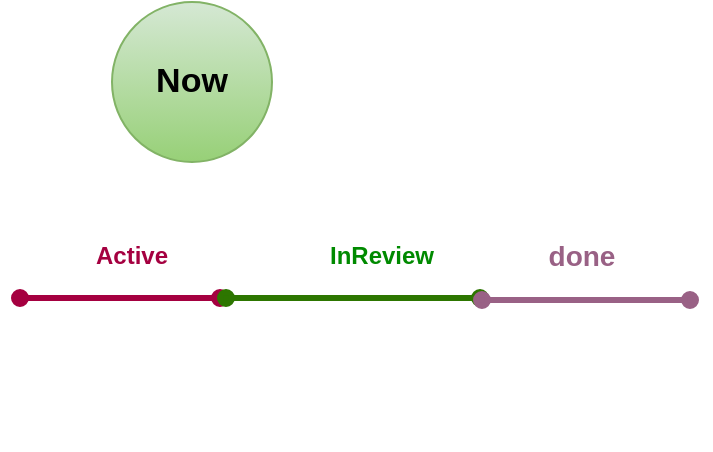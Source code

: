 <mxfile>
    <diagram id="7osAbh5x-pbGyy5FW9Ut" name="Page-1">
        <mxGraphModel dx="536" dy="463" grid="0" gridSize="10" guides="1" tooltips="1" connect="1" arrows="1" fold="1" page="1" pageScale="1" pageWidth="827" pageHeight="1169" math="0" shadow="0">
            <root>
                <mxCell id="0"/>
                <mxCell id="1" parent="0"/>
                <mxCell id="2" value="" style="endArrow=oval;html=1;fillColor=#d80073;strokeColor=#A50040;strokeWidth=3;startArrow=oval;startFill=1;endFill=1;" edge="1" parent="1">
                    <mxGeometry width="50" height="50" relative="1" as="geometry">
                        <mxPoint x="90" y="210" as="sourcePoint"/>
                        <mxPoint x="190" y="210" as="targetPoint"/>
                    </mxGeometry>
                </mxCell>
                <mxCell id="4" value="Active" style="text;html=1;align=center;verticalAlign=middle;whiteSpace=wrap;rounded=0;fontColor=#A50040;fontStyle=1" vertex="1" parent="1">
                    <mxGeometry x="126" y="179" width="40" height="20" as="geometry"/>
                </mxCell>
                <mxCell id="7" value="" style="endArrow=oval;html=1;fontColor=#CC0000;strokeWidth=3;fillColor=#60a917;strokeColor=#2D7600;startArrow=oval;startFill=1;endFill=1;" edge="1" parent="1">
                    <mxGeometry width="50" height="50" relative="1" as="geometry">
                        <mxPoint x="193" y="210" as="sourcePoint"/>
                        <mxPoint x="320" y="210" as="targetPoint"/>
                    </mxGeometry>
                </mxCell>
                <mxCell id="8" value="InReview" style="text;html=1;align=center;verticalAlign=middle;whiteSpace=wrap;rounded=0;fontColor=#008A00;fontStyle=1" vertex="1" parent="1">
                    <mxGeometry x="251" y="179" width="40" height="20" as="geometry"/>
                </mxCell>
                <mxCell id="9" value="" style="endArrow=oval;html=1;fontColor=#A50040;strokeWidth=3;fillColor=#e6d0de;startArrow=oval;startFill=1;endFill=1;gradientColor=#d5739d;strokeColor=#996185;" edge="1" parent="1">
                    <mxGeometry width="50" height="50" relative="1" as="geometry">
                        <mxPoint x="321" y="211" as="sourcePoint"/>
                        <mxPoint x="425" y="211" as="targetPoint"/>
                    </mxGeometry>
                </mxCell>
                <mxCell id="10" value="done" style="text;html=1;align=center;verticalAlign=middle;whiteSpace=wrap;rounded=0;fontStyle=1;fontSize=14;gradientColor=#d5739d;fontColor=#996185;" vertex="1" parent="1">
                    <mxGeometry x="351" y="179" width="40" height="20" as="geometry"/>
                </mxCell>
                <mxCell id="12" value="Now" style="ellipse;whiteSpace=wrap;html=1;aspect=fixed;fontSize=17;fillColor=#d5e8d4;gradientColor=#97d077;strokeColor=#82b366;fontStyle=1" vertex="1" parent="1">
                    <mxGeometry x="136" y="62" width="80" height="80" as="geometry"/>
                </mxCell>
                <mxCell id="13" value="Event end Time&lt;br&gt;Antes do fim" style="text;html=1;strokeColor=none;fillColor=none;align=center;verticalAlign=middle;whiteSpace=wrap;rounded=0;fontSize=11;fontColor=#FFFFFF;fontStyle=1" vertex="1" parent="1">
                    <mxGeometry x="141" y="220" width="99" height="20" as="geometry"/>
                </mxCell>
                <mxCell id="14" value="" style="shape=flexArrow;endArrow=classic;html=1;fontSize=11;fontColor=#FFFFFF;strokeWidth=3;strokeColor=#FFFFFF;" edge="1" parent="1">
                    <mxGeometry width="50" height="50" relative="1" as="geometry">
                        <mxPoint x="216" y="267" as="sourcePoint"/>
                        <mxPoint x="163" y="267" as="targetPoint"/>
                    </mxGeometry>
                </mxCell>
                <mxCell id="15" value="review time" style="text;html=1;strokeColor=none;fillColor=none;align=center;verticalAlign=middle;whiteSpace=wrap;rounded=0;fontSize=11;fontColor=#FFFFFF;fontStyle=1" vertex="1" parent="1">
                    <mxGeometry x="276" y="220" width="99" height="20" as="geometry"/>
                </mxCell>
                <mxCell id="16" value="" style="shape=flexArrow;endArrow=classic;html=1;fontSize=11;fontColor=#FFFFFF;strokeWidth=3;strokeColor=#FFFFFF;" edge="1" parent="1">
                    <mxGeometry width="50" height="50" relative="1" as="geometry">
                        <mxPoint x="348" y="267" as="sourcePoint"/>
                        <mxPoint x="295" y="267" as="targetPoint"/>
                    </mxGeometry>
                </mxCell>
            </root>
        </mxGraphModel>
    </diagram>
</mxfile>